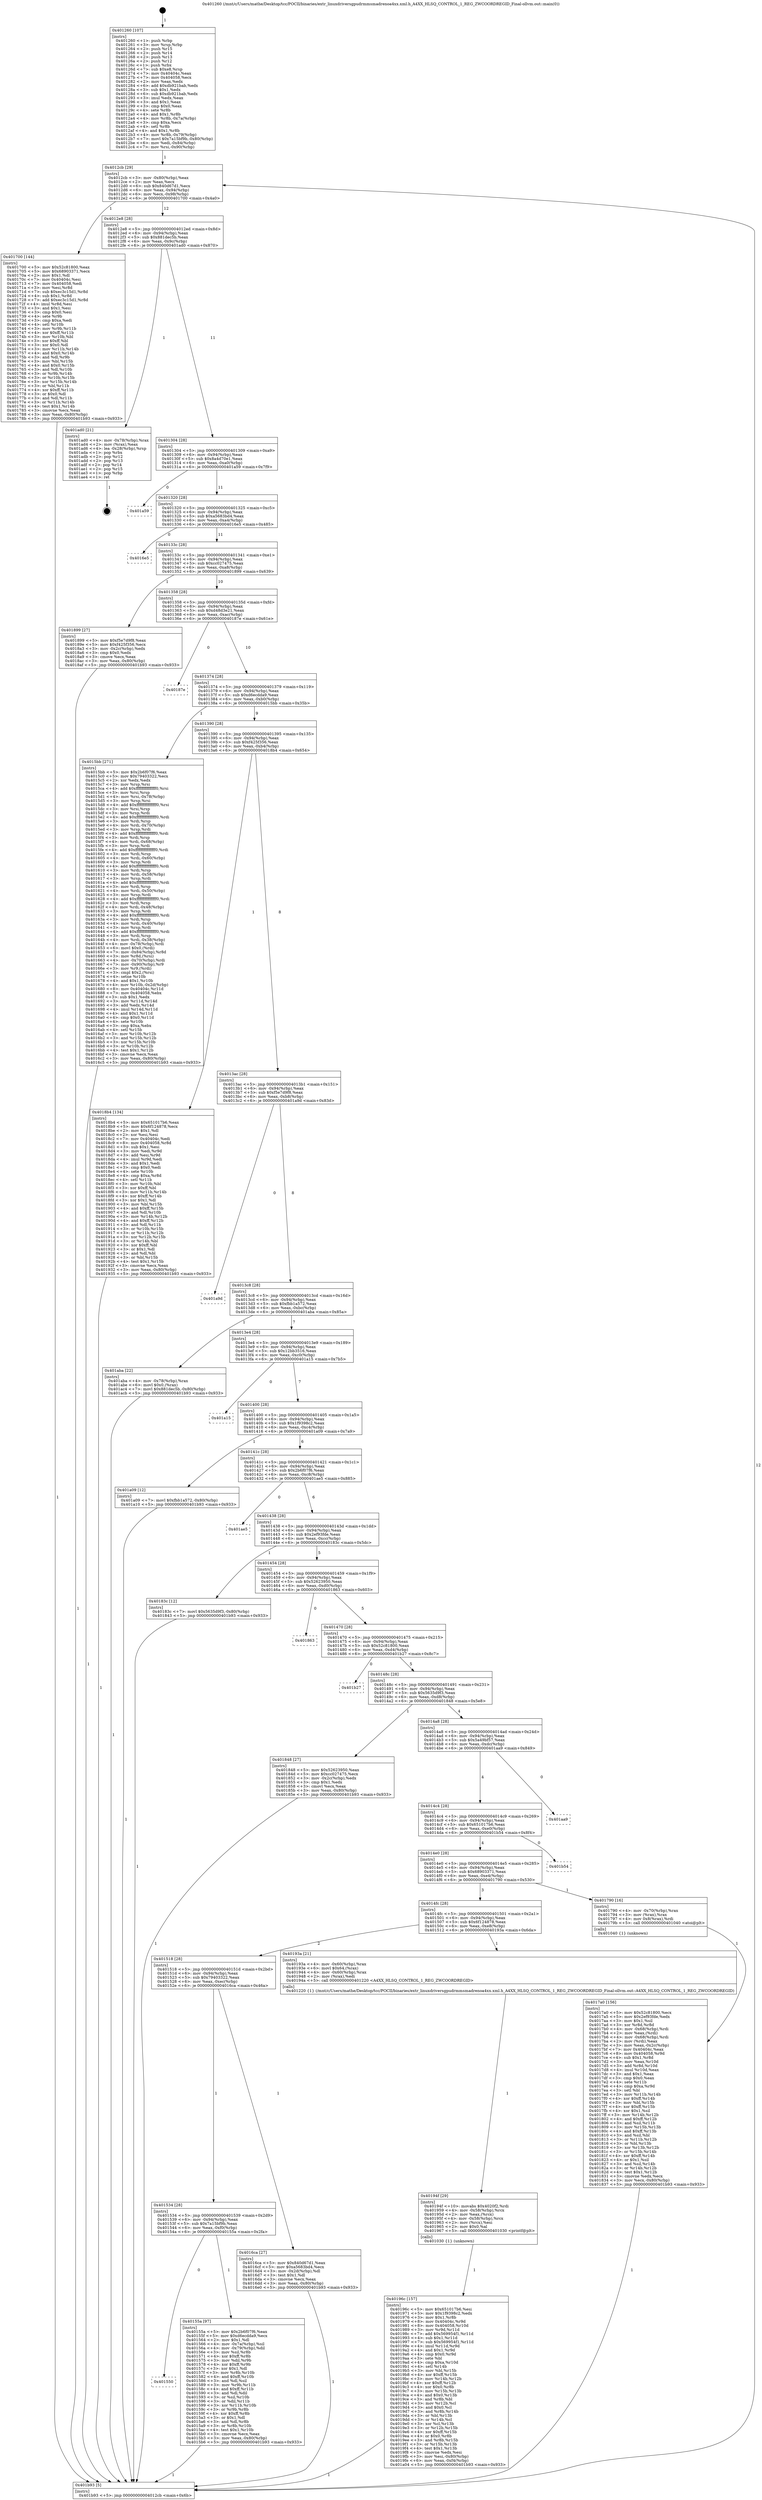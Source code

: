 digraph "0x401260" {
  label = "0x401260 (/mnt/c/Users/mathe/Desktop/tcc/POCII/binaries/extr_linuxdriversgpudrmmsmadrenoa4xx.xml.h_A4XX_HLSQ_CONTROL_1_REG_ZWCOORDREGID_Final-ollvm.out::main(0))"
  labelloc = "t"
  node[shape=record]

  Entry [label="",width=0.3,height=0.3,shape=circle,fillcolor=black,style=filled]
  "0x4012cb" [label="{
     0x4012cb [29]\l
     | [instrs]\l
     &nbsp;&nbsp;0x4012cb \<+3\>: mov -0x80(%rbp),%eax\l
     &nbsp;&nbsp;0x4012ce \<+2\>: mov %eax,%ecx\l
     &nbsp;&nbsp;0x4012d0 \<+6\>: sub $0x840d67d1,%ecx\l
     &nbsp;&nbsp;0x4012d6 \<+6\>: mov %eax,-0x94(%rbp)\l
     &nbsp;&nbsp;0x4012dc \<+6\>: mov %ecx,-0x98(%rbp)\l
     &nbsp;&nbsp;0x4012e2 \<+6\>: je 0000000000401700 \<main+0x4a0\>\l
  }"]
  "0x401700" [label="{
     0x401700 [144]\l
     | [instrs]\l
     &nbsp;&nbsp;0x401700 \<+5\>: mov $0x52c81800,%eax\l
     &nbsp;&nbsp;0x401705 \<+5\>: mov $0x68903371,%ecx\l
     &nbsp;&nbsp;0x40170a \<+2\>: mov $0x1,%dl\l
     &nbsp;&nbsp;0x40170c \<+7\>: mov 0x40404c,%esi\l
     &nbsp;&nbsp;0x401713 \<+7\>: mov 0x404058,%edi\l
     &nbsp;&nbsp;0x40171a \<+3\>: mov %esi,%r8d\l
     &nbsp;&nbsp;0x40171d \<+7\>: sub $0xec3c15d1,%r8d\l
     &nbsp;&nbsp;0x401724 \<+4\>: sub $0x1,%r8d\l
     &nbsp;&nbsp;0x401728 \<+7\>: add $0xec3c15d1,%r8d\l
     &nbsp;&nbsp;0x40172f \<+4\>: imul %r8d,%esi\l
     &nbsp;&nbsp;0x401733 \<+3\>: and $0x1,%esi\l
     &nbsp;&nbsp;0x401736 \<+3\>: cmp $0x0,%esi\l
     &nbsp;&nbsp;0x401739 \<+4\>: sete %r9b\l
     &nbsp;&nbsp;0x40173d \<+3\>: cmp $0xa,%edi\l
     &nbsp;&nbsp;0x401740 \<+4\>: setl %r10b\l
     &nbsp;&nbsp;0x401744 \<+3\>: mov %r9b,%r11b\l
     &nbsp;&nbsp;0x401747 \<+4\>: xor $0xff,%r11b\l
     &nbsp;&nbsp;0x40174b \<+3\>: mov %r10b,%bl\l
     &nbsp;&nbsp;0x40174e \<+3\>: xor $0xff,%bl\l
     &nbsp;&nbsp;0x401751 \<+3\>: xor $0x0,%dl\l
     &nbsp;&nbsp;0x401754 \<+3\>: mov %r11b,%r14b\l
     &nbsp;&nbsp;0x401757 \<+4\>: and $0x0,%r14b\l
     &nbsp;&nbsp;0x40175b \<+3\>: and %dl,%r9b\l
     &nbsp;&nbsp;0x40175e \<+3\>: mov %bl,%r15b\l
     &nbsp;&nbsp;0x401761 \<+4\>: and $0x0,%r15b\l
     &nbsp;&nbsp;0x401765 \<+3\>: and %dl,%r10b\l
     &nbsp;&nbsp;0x401768 \<+3\>: or %r9b,%r14b\l
     &nbsp;&nbsp;0x40176b \<+3\>: or %r10b,%r15b\l
     &nbsp;&nbsp;0x40176e \<+3\>: xor %r15b,%r14b\l
     &nbsp;&nbsp;0x401771 \<+3\>: or %bl,%r11b\l
     &nbsp;&nbsp;0x401774 \<+4\>: xor $0xff,%r11b\l
     &nbsp;&nbsp;0x401778 \<+3\>: or $0x0,%dl\l
     &nbsp;&nbsp;0x40177b \<+3\>: and %dl,%r11b\l
     &nbsp;&nbsp;0x40177e \<+3\>: or %r11b,%r14b\l
     &nbsp;&nbsp;0x401781 \<+4\>: test $0x1,%r14b\l
     &nbsp;&nbsp;0x401785 \<+3\>: cmovne %ecx,%eax\l
     &nbsp;&nbsp;0x401788 \<+3\>: mov %eax,-0x80(%rbp)\l
     &nbsp;&nbsp;0x40178b \<+5\>: jmp 0000000000401b93 \<main+0x933\>\l
  }"]
  "0x4012e8" [label="{
     0x4012e8 [28]\l
     | [instrs]\l
     &nbsp;&nbsp;0x4012e8 \<+5\>: jmp 00000000004012ed \<main+0x8d\>\l
     &nbsp;&nbsp;0x4012ed \<+6\>: mov -0x94(%rbp),%eax\l
     &nbsp;&nbsp;0x4012f3 \<+5\>: sub $0x881dec5b,%eax\l
     &nbsp;&nbsp;0x4012f8 \<+6\>: mov %eax,-0x9c(%rbp)\l
     &nbsp;&nbsp;0x4012fe \<+6\>: je 0000000000401ad0 \<main+0x870\>\l
  }"]
  Exit [label="",width=0.3,height=0.3,shape=circle,fillcolor=black,style=filled,peripheries=2]
  "0x401ad0" [label="{
     0x401ad0 [21]\l
     | [instrs]\l
     &nbsp;&nbsp;0x401ad0 \<+4\>: mov -0x78(%rbp),%rax\l
     &nbsp;&nbsp;0x401ad4 \<+2\>: mov (%rax),%eax\l
     &nbsp;&nbsp;0x401ad6 \<+4\>: lea -0x28(%rbp),%rsp\l
     &nbsp;&nbsp;0x401ada \<+1\>: pop %rbx\l
     &nbsp;&nbsp;0x401adb \<+2\>: pop %r12\l
     &nbsp;&nbsp;0x401add \<+2\>: pop %r13\l
     &nbsp;&nbsp;0x401adf \<+2\>: pop %r14\l
     &nbsp;&nbsp;0x401ae1 \<+2\>: pop %r15\l
     &nbsp;&nbsp;0x401ae3 \<+1\>: pop %rbp\l
     &nbsp;&nbsp;0x401ae4 \<+1\>: ret\l
  }"]
  "0x401304" [label="{
     0x401304 [28]\l
     | [instrs]\l
     &nbsp;&nbsp;0x401304 \<+5\>: jmp 0000000000401309 \<main+0xa9\>\l
     &nbsp;&nbsp;0x401309 \<+6\>: mov -0x94(%rbp),%eax\l
     &nbsp;&nbsp;0x40130f \<+5\>: sub $0x8a4d70e1,%eax\l
     &nbsp;&nbsp;0x401314 \<+6\>: mov %eax,-0xa0(%rbp)\l
     &nbsp;&nbsp;0x40131a \<+6\>: je 0000000000401a59 \<main+0x7f9\>\l
  }"]
  "0x40196c" [label="{
     0x40196c [157]\l
     | [instrs]\l
     &nbsp;&nbsp;0x40196c \<+5\>: mov $0x651017b6,%esi\l
     &nbsp;&nbsp;0x401971 \<+5\>: mov $0x1f9398c2,%edx\l
     &nbsp;&nbsp;0x401976 \<+3\>: mov $0x1,%r8b\l
     &nbsp;&nbsp;0x401979 \<+8\>: mov 0x40404c,%r9d\l
     &nbsp;&nbsp;0x401981 \<+8\>: mov 0x404058,%r10d\l
     &nbsp;&nbsp;0x401989 \<+3\>: mov %r9d,%r11d\l
     &nbsp;&nbsp;0x40198c \<+7\>: add $0x569954f1,%r11d\l
     &nbsp;&nbsp;0x401993 \<+4\>: sub $0x1,%r11d\l
     &nbsp;&nbsp;0x401997 \<+7\>: sub $0x569954f1,%r11d\l
     &nbsp;&nbsp;0x40199e \<+4\>: imul %r11d,%r9d\l
     &nbsp;&nbsp;0x4019a2 \<+4\>: and $0x1,%r9d\l
     &nbsp;&nbsp;0x4019a6 \<+4\>: cmp $0x0,%r9d\l
     &nbsp;&nbsp;0x4019aa \<+3\>: sete %bl\l
     &nbsp;&nbsp;0x4019ad \<+4\>: cmp $0xa,%r10d\l
     &nbsp;&nbsp;0x4019b1 \<+4\>: setl %r14b\l
     &nbsp;&nbsp;0x4019b5 \<+3\>: mov %bl,%r15b\l
     &nbsp;&nbsp;0x4019b8 \<+4\>: xor $0xff,%r15b\l
     &nbsp;&nbsp;0x4019bc \<+3\>: mov %r14b,%r12b\l
     &nbsp;&nbsp;0x4019bf \<+4\>: xor $0xff,%r12b\l
     &nbsp;&nbsp;0x4019c3 \<+4\>: xor $0x0,%r8b\l
     &nbsp;&nbsp;0x4019c7 \<+3\>: mov %r15b,%r13b\l
     &nbsp;&nbsp;0x4019ca \<+4\>: and $0x0,%r13b\l
     &nbsp;&nbsp;0x4019ce \<+3\>: and %r8b,%bl\l
     &nbsp;&nbsp;0x4019d1 \<+3\>: mov %r12b,%cl\l
     &nbsp;&nbsp;0x4019d4 \<+3\>: and $0x0,%cl\l
     &nbsp;&nbsp;0x4019d7 \<+3\>: and %r8b,%r14b\l
     &nbsp;&nbsp;0x4019da \<+3\>: or %bl,%r13b\l
     &nbsp;&nbsp;0x4019dd \<+3\>: or %r14b,%cl\l
     &nbsp;&nbsp;0x4019e0 \<+3\>: xor %cl,%r13b\l
     &nbsp;&nbsp;0x4019e3 \<+3\>: or %r12b,%r15b\l
     &nbsp;&nbsp;0x4019e6 \<+4\>: xor $0xff,%r15b\l
     &nbsp;&nbsp;0x4019ea \<+4\>: or $0x0,%r8b\l
     &nbsp;&nbsp;0x4019ee \<+3\>: and %r8b,%r15b\l
     &nbsp;&nbsp;0x4019f1 \<+3\>: or %r15b,%r13b\l
     &nbsp;&nbsp;0x4019f4 \<+4\>: test $0x1,%r13b\l
     &nbsp;&nbsp;0x4019f8 \<+3\>: cmovne %edx,%esi\l
     &nbsp;&nbsp;0x4019fb \<+3\>: mov %esi,-0x80(%rbp)\l
     &nbsp;&nbsp;0x4019fe \<+6\>: mov %eax,-0xf4(%rbp)\l
     &nbsp;&nbsp;0x401a04 \<+5\>: jmp 0000000000401b93 \<main+0x933\>\l
  }"]
  "0x401a59" [label="{
     0x401a59\l
  }", style=dashed]
  "0x401320" [label="{
     0x401320 [28]\l
     | [instrs]\l
     &nbsp;&nbsp;0x401320 \<+5\>: jmp 0000000000401325 \<main+0xc5\>\l
     &nbsp;&nbsp;0x401325 \<+6\>: mov -0x94(%rbp),%eax\l
     &nbsp;&nbsp;0x40132b \<+5\>: sub $0xa5683bd4,%eax\l
     &nbsp;&nbsp;0x401330 \<+6\>: mov %eax,-0xa4(%rbp)\l
     &nbsp;&nbsp;0x401336 \<+6\>: je 00000000004016e5 \<main+0x485\>\l
  }"]
  "0x40194f" [label="{
     0x40194f [29]\l
     | [instrs]\l
     &nbsp;&nbsp;0x40194f \<+10\>: movabs $0x4020f2,%rdi\l
     &nbsp;&nbsp;0x401959 \<+4\>: mov -0x58(%rbp),%rcx\l
     &nbsp;&nbsp;0x40195d \<+2\>: mov %eax,(%rcx)\l
     &nbsp;&nbsp;0x40195f \<+4\>: mov -0x58(%rbp),%rcx\l
     &nbsp;&nbsp;0x401963 \<+2\>: mov (%rcx),%esi\l
     &nbsp;&nbsp;0x401965 \<+2\>: mov $0x0,%al\l
     &nbsp;&nbsp;0x401967 \<+5\>: call 0000000000401030 \<printf@plt\>\l
     | [calls]\l
     &nbsp;&nbsp;0x401030 \{1\} (unknown)\l
  }"]
  "0x4016e5" [label="{
     0x4016e5\l
  }", style=dashed]
  "0x40133c" [label="{
     0x40133c [28]\l
     | [instrs]\l
     &nbsp;&nbsp;0x40133c \<+5\>: jmp 0000000000401341 \<main+0xe1\>\l
     &nbsp;&nbsp;0x401341 \<+6\>: mov -0x94(%rbp),%eax\l
     &nbsp;&nbsp;0x401347 \<+5\>: sub $0xcc027475,%eax\l
     &nbsp;&nbsp;0x40134c \<+6\>: mov %eax,-0xa8(%rbp)\l
     &nbsp;&nbsp;0x401352 \<+6\>: je 0000000000401899 \<main+0x639\>\l
  }"]
  "0x4017a0" [label="{
     0x4017a0 [156]\l
     | [instrs]\l
     &nbsp;&nbsp;0x4017a0 \<+5\>: mov $0x52c81800,%ecx\l
     &nbsp;&nbsp;0x4017a5 \<+5\>: mov $0x2ef93fde,%edx\l
     &nbsp;&nbsp;0x4017aa \<+3\>: mov $0x1,%sil\l
     &nbsp;&nbsp;0x4017ad \<+3\>: xor %r8d,%r8d\l
     &nbsp;&nbsp;0x4017b0 \<+4\>: mov -0x68(%rbp),%rdi\l
     &nbsp;&nbsp;0x4017b4 \<+2\>: mov %eax,(%rdi)\l
     &nbsp;&nbsp;0x4017b6 \<+4\>: mov -0x68(%rbp),%rdi\l
     &nbsp;&nbsp;0x4017ba \<+2\>: mov (%rdi),%eax\l
     &nbsp;&nbsp;0x4017bc \<+3\>: mov %eax,-0x2c(%rbp)\l
     &nbsp;&nbsp;0x4017bf \<+7\>: mov 0x40404c,%eax\l
     &nbsp;&nbsp;0x4017c6 \<+8\>: mov 0x404058,%r9d\l
     &nbsp;&nbsp;0x4017ce \<+4\>: sub $0x1,%r8d\l
     &nbsp;&nbsp;0x4017d2 \<+3\>: mov %eax,%r10d\l
     &nbsp;&nbsp;0x4017d5 \<+3\>: add %r8d,%r10d\l
     &nbsp;&nbsp;0x4017d8 \<+4\>: imul %r10d,%eax\l
     &nbsp;&nbsp;0x4017dc \<+3\>: and $0x1,%eax\l
     &nbsp;&nbsp;0x4017df \<+3\>: cmp $0x0,%eax\l
     &nbsp;&nbsp;0x4017e2 \<+4\>: sete %r11b\l
     &nbsp;&nbsp;0x4017e6 \<+4\>: cmp $0xa,%r9d\l
     &nbsp;&nbsp;0x4017ea \<+3\>: setl %bl\l
     &nbsp;&nbsp;0x4017ed \<+3\>: mov %r11b,%r14b\l
     &nbsp;&nbsp;0x4017f0 \<+4\>: xor $0xff,%r14b\l
     &nbsp;&nbsp;0x4017f4 \<+3\>: mov %bl,%r15b\l
     &nbsp;&nbsp;0x4017f7 \<+4\>: xor $0xff,%r15b\l
     &nbsp;&nbsp;0x4017fb \<+4\>: xor $0x1,%sil\l
     &nbsp;&nbsp;0x4017ff \<+3\>: mov %r14b,%r12b\l
     &nbsp;&nbsp;0x401802 \<+4\>: and $0xff,%r12b\l
     &nbsp;&nbsp;0x401806 \<+3\>: and %sil,%r11b\l
     &nbsp;&nbsp;0x401809 \<+3\>: mov %r15b,%r13b\l
     &nbsp;&nbsp;0x40180c \<+4\>: and $0xff,%r13b\l
     &nbsp;&nbsp;0x401810 \<+3\>: and %sil,%bl\l
     &nbsp;&nbsp;0x401813 \<+3\>: or %r11b,%r12b\l
     &nbsp;&nbsp;0x401816 \<+3\>: or %bl,%r13b\l
     &nbsp;&nbsp;0x401819 \<+3\>: xor %r13b,%r12b\l
     &nbsp;&nbsp;0x40181c \<+3\>: or %r15b,%r14b\l
     &nbsp;&nbsp;0x40181f \<+4\>: xor $0xff,%r14b\l
     &nbsp;&nbsp;0x401823 \<+4\>: or $0x1,%sil\l
     &nbsp;&nbsp;0x401827 \<+3\>: and %sil,%r14b\l
     &nbsp;&nbsp;0x40182a \<+3\>: or %r14b,%r12b\l
     &nbsp;&nbsp;0x40182d \<+4\>: test $0x1,%r12b\l
     &nbsp;&nbsp;0x401831 \<+3\>: cmovne %edx,%ecx\l
     &nbsp;&nbsp;0x401834 \<+3\>: mov %ecx,-0x80(%rbp)\l
     &nbsp;&nbsp;0x401837 \<+5\>: jmp 0000000000401b93 \<main+0x933\>\l
  }"]
  "0x401899" [label="{
     0x401899 [27]\l
     | [instrs]\l
     &nbsp;&nbsp;0x401899 \<+5\>: mov $0xf5e7d9f8,%eax\l
     &nbsp;&nbsp;0x40189e \<+5\>: mov $0xf425f356,%ecx\l
     &nbsp;&nbsp;0x4018a3 \<+3\>: mov -0x2c(%rbp),%edx\l
     &nbsp;&nbsp;0x4018a6 \<+3\>: cmp $0x0,%edx\l
     &nbsp;&nbsp;0x4018a9 \<+3\>: cmove %ecx,%eax\l
     &nbsp;&nbsp;0x4018ac \<+3\>: mov %eax,-0x80(%rbp)\l
     &nbsp;&nbsp;0x4018af \<+5\>: jmp 0000000000401b93 \<main+0x933\>\l
  }"]
  "0x401358" [label="{
     0x401358 [28]\l
     | [instrs]\l
     &nbsp;&nbsp;0x401358 \<+5\>: jmp 000000000040135d \<main+0xfd\>\l
     &nbsp;&nbsp;0x40135d \<+6\>: mov -0x94(%rbp),%eax\l
     &nbsp;&nbsp;0x401363 \<+5\>: sub $0xd48d3e21,%eax\l
     &nbsp;&nbsp;0x401368 \<+6\>: mov %eax,-0xac(%rbp)\l
     &nbsp;&nbsp;0x40136e \<+6\>: je 000000000040187e \<main+0x61e\>\l
  }"]
  "0x401260" [label="{
     0x401260 [107]\l
     | [instrs]\l
     &nbsp;&nbsp;0x401260 \<+1\>: push %rbp\l
     &nbsp;&nbsp;0x401261 \<+3\>: mov %rsp,%rbp\l
     &nbsp;&nbsp;0x401264 \<+2\>: push %r15\l
     &nbsp;&nbsp;0x401266 \<+2\>: push %r14\l
     &nbsp;&nbsp;0x401268 \<+2\>: push %r13\l
     &nbsp;&nbsp;0x40126a \<+2\>: push %r12\l
     &nbsp;&nbsp;0x40126c \<+1\>: push %rbx\l
     &nbsp;&nbsp;0x40126d \<+7\>: sub $0xe8,%rsp\l
     &nbsp;&nbsp;0x401274 \<+7\>: mov 0x40404c,%eax\l
     &nbsp;&nbsp;0x40127b \<+7\>: mov 0x404058,%ecx\l
     &nbsp;&nbsp;0x401282 \<+2\>: mov %eax,%edx\l
     &nbsp;&nbsp;0x401284 \<+6\>: add $0xdb921bab,%edx\l
     &nbsp;&nbsp;0x40128a \<+3\>: sub $0x1,%edx\l
     &nbsp;&nbsp;0x40128d \<+6\>: sub $0xdb921bab,%edx\l
     &nbsp;&nbsp;0x401293 \<+3\>: imul %edx,%eax\l
     &nbsp;&nbsp;0x401296 \<+3\>: and $0x1,%eax\l
     &nbsp;&nbsp;0x401299 \<+3\>: cmp $0x0,%eax\l
     &nbsp;&nbsp;0x40129c \<+4\>: sete %r8b\l
     &nbsp;&nbsp;0x4012a0 \<+4\>: and $0x1,%r8b\l
     &nbsp;&nbsp;0x4012a4 \<+4\>: mov %r8b,-0x7a(%rbp)\l
     &nbsp;&nbsp;0x4012a8 \<+3\>: cmp $0xa,%ecx\l
     &nbsp;&nbsp;0x4012ab \<+4\>: setl %r8b\l
     &nbsp;&nbsp;0x4012af \<+4\>: and $0x1,%r8b\l
     &nbsp;&nbsp;0x4012b3 \<+4\>: mov %r8b,-0x79(%rbp)\l
     &nbsp;&nbsp;0x4012b7 \<+7\>: movl $0x7a15bf9b,-0x80(%rbp)\l
     &nbsp;&nbsp;0x4012be \<+6\>: mov %edi,-0x84(%rbp)\l
     &nbsp;&nbsp;0x4012c4 \<+7\>: mov %rsi,-0x90(%rbp)\l
  }"]
  "0x40187e" [label="{
     0x40187e\l
  }", style=dashed]
  "0x401374" [label="{
     0x401374 [28]\l
     | [instrs]\l
     &nbsp;&nbsp;0x401374 \<+5\>: jmp 0000000000401379 \<main+0x119\>\l
     &nbsp;&nbsp;0x401379 \<+6\>: mov -0x94(%rbp),%eax\l
     &nbsp;&nbsp;0x40137f \<+5\>: sub $0xd6ecdda9,%eax\l
     &nbsp;&nbsp;0x401384 \<+6\>: mov %eax,-0xb0(%rbp)\l
     &nbsp;&nbsp;0x40138a \<+6\>: je 00000000004015bb \<main+0x35b\>\l
  }"]
  "0x401b93" [label="{
     0x401b93 [5]\l
     | [instrs]\l
     &nbsp;&nbsp;0x401b93 \<+5\>: jmp 00000000004012cb \<main+0x6b\>\l
  }"]
  "0x4015bb" [label="{
     0x4015bb [271]\l
     | [instrs]\l
     &nbsp;&nbsp;0x4015bb \<+5\>: mov $0x2b6f07f6,%eax\l
     &nbsp;&nbsp;0x4015c0 \<+5\>: mov $0x79403322,%ecx\l
     &nbsp;&nbsp;0x4015c5 \<+2\>: xor %edx,%edx\l
     &nbsp;&nbsp;0x4015c7 \<+3\>: mov %rsp,%rsi\l
     &nbsp;&nbsp;0x4015ca \<+4\>: add $0xfffffffffffffff0,%rsi\l
     &nbsp;&nbsp;0x4015ce \<+3\>: mov %rsi,%rsp\l
     &nbsp;&nbsp;0x4015d1 \<+4\>: mov %rsi,-0x78(%rbp)\l
     &nbsp;&nbsp;0x4015d5 \<+3\>: mov %rsp,%rsi\l
     &nbsp;&nbsp;0x4015d8 \<+4\>: add $0xfffffffffffffff0,%rsi\l
     &nbsp;&nbsp;0x4015dc \<+3\>: mov %rsi,%rsp\l
     &nbsp;&nbsp;0x4015df \<+3\>: mov %rsp,%rdi\l
     &nbsp;&nbsp;0x4015e2 \<+4\>: add $0xfffffffffffffff0,%rdi\l
     &nbsp;&nbsp;0x4015e6 \<+3\>: mov %rdi,%rsp\l
     &nbsp;&nbsp;0x4015e9 \<+4\>: mov %rdi,-0x70(%rbp)\l
     &nbsp;&nbsp;0x4015ed \<+3\>: mov %rsp,%rdi\l
     &nbsp;&nbsp;0x4015f0 \<+4\>: add $0xfffffffffffffff0,%rdi\l
     &nbsp;&nbsp;0x4015f4 \<+3\>: mov %rdi,%rsp\l
     &nbsp;&nbsp;0x4015f7 \<+4\>: mov %rdi,-0x68(%rbp)\l
     &nbsp;&nbsp;0x4015fb \<+3\>: mov %rsp,%rdi\l
     &nbsp;&nbsp;0x4015fe \<+4\>: add $0xfffffffffffffff0,%rdi\l
     &nbsp;&nbsp;0x401602 \<+3\>: mov %rdi,%rsp\l
     &nbsp;&nbsp;0x401605 \<+4\>: mov %rdi,-0x60(%rbp)\l
     &nbsp;&nbsp;0x401609 \<+3\>: mov %rsp,%rdi\l
     &nbsp;&nbsp;0x40160c \<+4\>: add $0xfffffffffffffff0,%rdi\l
     &nbsp;&nbsp;0x401610 \<+3\>: mov %rdi,%rsp\l
     &nbsp;&nbsp;0x401613 \<+4\>: mov %rdi,-0x58(%rbp)\l
     &nbsp;&nbsp;0x401617 \<+3\>: mov %rsp,%rdi\l
     &nbsp;&nbsp;0x40161a \<+4\>: add $0xfffffffffffffff0,%rdi\l
     &nbsp;&nbsp;0x40161e \<+3\>: mov %rdi,%rsp\l
     &nbsp;&nbsp;0x401621 \<+4\>: mov %rdi,-0x50(%rbp)\l
     &nbsp;&nbsp;0x401625 \<+3\>: mov %rsp,%rdi\l
     &nbsp;&nbsp;0x401628 \<+4\>: add $0xfffffffffffffff0,%rdi\l
     &nbsp;&nbsp;0x40162c \<+3\>: mov %rdi,%rsp\l
     &nbsp;&nbsp;0x40162f \<+4\>: mov %rdi,-0x48(%rbp)\l
     &nbsp;&nbsp;0x401633 \<+3\>: mov %rsp,%rdi\l
     &nbsp;&nbsp;0x401636 \<+4\>: add $0xfffffffffffffff0,%rdi\l
     &nbsp;&nbsp;0x40163a \<+3\>: mov %rdi,%rsp\l
     &nbsp;&nbsp;0x40163d \<+4\>: mov %rdi,-0x40(%rbp)\l
     &nbsp;&nbsp;0x401641 \<+3\>: mov %rsp,%rdi\l
     &nbsp;&nbsp;0x401644 \<+4\>: add $0xfffffffffffffff0,%rdi\l
     &nbsp;&nbsp;0x401648 \<+3\>: mov %rdi,%rsp\l
     &nbsp;&nbsp;0x40164b \<+4\>: mov %rdi,-0x38(%rbp)\l
     &nbsp;&nbsp;0x40164f \<+4\>: mov -0x78(%rbp),%rdi\l
     &nbsp;&nbsp;0x401653 \<+6\>: movl $0x0,(%rdi)\l
     &nbsp;&nbsp;0x401659 \<+7\>: mov -0x84(%rbp),%r8d\l
     &nbsp;&nbsp;0x401660 \<+3\>: mov %r8d,(%rsi)\l
     &nbsp;&nbsp;0x401663 \<+4\>: mov -0x70(%rbp),%rdi\l
     &nbsp;&nbsp;0x401667 \<+7\>: mov -0x90(%rbp),%r9\l
     &nbsp;&nbsp;0x40166e \<+3\>: mov %r9,(%rdi)\l
     &nbsp;&nbsp;0x401671 \<+3\>: cmpl $0x2,(%rsi)\l
     &nbsp;&nbsp;0x401674 \<+4\>: setne %r10b\l
     &nbsp;&nbsp;0x401678 \<+4\>: and $0x1,%r10b\l
     &nbsp;&nbsp;0x40167c \<+4\>: mov %r10b,-0x2d(%rbp)\l
     &nbsp;&nbsp;0x401680 \<+8\>: mov 0x40404c,%r11d\l
     &nbsp;&nbsp;0x401688 \<+7\>: mov 0x404058,%ebx\l
     &nbsp;&nbsp;0x40168f \<+3\>: sub $0x1,%edx\l
     &nbsp;&nbsp;0x401692 \<+3\>: mov %r11d,%r14d\l
     &nbsp;&nbsp;0x401695 \<+3\>: add %edx,%r14d\l
     &nbsp;&nbsp;0x401698 \<+4\>: imul %r14d,%r11d\l
     &nbsp;&nbsp;0x40169c \<+4\>: and $0x1,%r11d\l
     &nbsp;&nbsp;0x4016a0 \<+4\>: cmp $0x0,%r11d\l
     &nbsp;&nbsp;0x4016a4 \<+4\>: sete %r10b\l
     &nbsp;&nbsp;0x4016a8 \<+3\>: cmp $0xa,%ebx\l
     &nbsp;&nbsp;0x4016ab \<+4\>: setl %r15b\l
     &nbsp;&nbsp;0x4016af \<+3\>: mov %r10b,%r12b\l
     &nbsp;&nbsp;0x4016b2 \<+3\>: and %r15b,%r12b\l
     &nbsp;&nbsp;0x4016b5 \<+3\>: xor %r15b,%r10b\l
     &nbsp;&nbsp;0x4016b8 \<+3\>: or %r10b,%r12b\l
     &nbsp;&nbsp;0x4016bb \<+4\>: test $0x1,%r12b\l
     &nbsp;&nbsp;0x4016bf \<+3\>: cmovne %ecx,%eax\l
     &nbsp;&nbsp;0x4016c2 \<+3\>: mov %eax,-0x80(%rbp)\l
     &nbsp;&nbsp;0x4016c5 \<+5\>: jmp 0000000000401b93 \<main+0x933\>\l
  }"]
  "0x401390" [label="{
     0x401390 [28]\l
     | [instrs]\l
     &nbsp;&nbsp;0x401390 \<+5\>: jmp 0000000000401395 \<main+0x135\>\l
     &nbsp;&nbsp;0x401395 \<+6\>: mov -0x94(%rbp),%eax\l
     &nbsp;&nbsp;0x40139b \<+5\>: sub $0xf425f356,%eax\l
     &nbsp;&nbsp;0x4013a0 \<+6\>: mov %eax,-0xb4(%rbp)\l
     &nbsp;&nbsp;0x4013a6 \<+6\>: je 00000000004018b4 \<main+0x654\>\l
  }"]
  "0x401550" [label="{
     0x401550\l
  }", style=dashed]
  "0x4018b4" [label="{
     0x4018b4 [134]\l
     | [instrs]\l
     &nbsp;&nbsp;0x4018b4 \<+5\>: mov $0x651017b6,%eax\l
     &nbsp;&nbsp;0x4018b9 \<+5\>: mov $0x6f124878,%ecx\l
     &nbsp;&nbsp;0x4018be \<+2\>: mov $0x1,%dl\l
     &nbsp;&nbsp;0x4018c0 \<+2\>: xor %esi,%esi\l
     &nbsp;&nbsp;0x4018c2 \<+7\>: mov 0x40404c,%edi\l
     &nbsp;&nbsp;0x4018c9 \<+8\>: mov 0x404058,%r8d\l
     &nbsp;&nbsp;0x4018d1 \<+3\>: sub $0x1,%esi\l
     &nbsp;&nbsp;0x4018d4 \<+3\>: mov %edi,%r9d\l
     &nbsp;&nbsp;0x4018d7 \<+3\>: add %esi,%r9d\l
     &nbsp;&nbsp;0x4018da \<+4\>: imul %r9d,%edi\l
     &nbsp;&nbsp;0x4018de \<+3\>: and $0x1,%edi\l
     &nbsp;&nbsp;0x4018e1 \<+3\>: cmp $0x0,%edi\l
     &nbsp;&nbsp;0x4018e4 \<+4\>: sete %r10b\l
     &nbsp;&nbsp;0x4018e8 \<+4\>: cmp $0xa,%r8d\l
     &nbsp;&nbsp;0x4018ec \<+4\>: setl %r11b\l
     &nbsp;&nbsp;0x4018f0 \<+3\>: mov %r10b,%bl\l
     &nbsp;&nbsp;0x4018f3 \<+3\>: xor $0xff,%bl\l
     &nbsp;&nbsp;0x4018f6 \<+3\>: mov %r11b,%r14b\l
     &nbsp;&nbsp;0x4018f9 \<+4\>: xor $0xff,%r14b\l
     &nbsp;&nbsp;0x4018fd \<+3\>: xor $0x1,%dl\l
     &nbsp;&nbsp;0x401900 \<+3\>: mov %bl,%r15b\l
     &nbsp;&nbsp;0x401903 \<+4\>: and $0xff,%r15b\l
     &nbsp;&nbsp;0x401907 \<+3\>: and %dl,%r10b\l
     &nbsp;&nbsp;0x40190a \<+3\>: mov %r14b,%r12b\l
     &nbsp;&nbsp;0x40190d \<+4\>: and $0xff,%r12b\l
     &nbsp;&nbsp;0x401911 \<+3\>: and %dl,%r11b\l
     &nbsp;&nbsp;0x401914 \<+3\>: or %r10b,%r15b\l
     &nbsp;&nbsp;0x401917 \<+3\>: or %r11b,%r12b\l
     &nbsp;&nbsp;0x40191a \<+3\>: xor %r12b,%r15b\l
     &nbsp;&nbsp;0x40191d \<+3\>: or %r14b,%bl\l
     &nbsp;&nbsp;0x401920 \<+3\>: xor $0xff,%bl\l
     &nbsp;&nbsp;0x401923 \<+3\>: or $0x1,%dl\l
     &nbsp;&nbsp;0x401926 \<+2\>: and %dl,%bl\l
     &nbsp;&nbsp;0x401928 \<+3\>: or %bl,%r15b\l
     &nbsp;&nbsp;0x40192b \<+4\>: test $0x1,%r15b\l
     &nbsp;&nbsp;0x40192f \<+3\>: cmovne %ecx,%eax\l
     &nbsp;&nbsp;0x401932 \<+3\>: mov %eax,-0x80(%rbp)\l
     &nbsp;&nbsp;0x401935 \<+5\>: jmp 0000000000401b93 \<main+0x933\>\l
  }"]
  "0x4013ac" [label="{
     0x4013ac [28]\l
     | [instrs]\l
     &nbsp;&nbsp;0x4013ac \<+5\>: jmp 00000000004013b1 \<main+0x151\>\l
     &nbsp;&nbsp;0x4013b1 \<+6\>: mov -0x94(%rbp),%eax\l
     &nbsp;&nbsp;0x4013b7 \<+5\>: sub $0xf5e7d9f8,%eax\l
     &nbsp;&nbsp;0x4013bc \<+6\>: mov %eax,-0xb8(%rbp)\l
     &nbsp;&nbsp;0x4013c2 \<+6\>: je 0000000000401a9d \<main+0x83d\>\l
  }"]
  "0x40155a" [label="{
     0x40155a [97]\l
     | [instrs]\l
     &nbsp;&nbsp;0x40155a \<+5\>: mov $0x2b6f07f6,%eax\l
     &nbsp;&nbsp;0x40155f \<+5\>: mov $0xd6ecdda9,%ecx\l
     &nbsp;&nbsp;0x401564 \<+2\>: mov $0x1,%dl\l
     &nbsp;&nbsp;0x401566 \<+4\>: mov -0x7a(%rbp),%sil\l
     &nbsp;&nbsp;0x40156a \<+4\>: mov -0x79(%rbp),%dil\l
     &nbsp;&nbsp;0x40156e \<+3\>: mov %sil,%r8b\l
     &nbsp;&nbsp;0x401571 \<+4\>: xor $0xff,%r8b\l
     &nbsp;&nbsp;0x401575 \<+3\>: mov %dil,%r9b\l
     &nbsp;&nbsp;0x401578 \<+4\>: xor $0xff,%r9b\l
     &nbsp;&nbsp;0x40157c \<+3\>: xor $0x1,%dl\l
     &nbsp;&nbsp;0x40157f \<+3\>: mov %r8b,%r10b\l
     &nbsp;&nbsp;0x401582 \<+4\>: and $0xff,%r10b\l
     &nbsp;&nbsp;0x401586 \<+3\>: and %dl,%sil\l
     &nbsp;&nbsp;0x401589 \<+3\>: mov %r9b,%r11b\l
     &nbsp;&nbsp;0x40158c \<+4\>: and $0xff,%r11b\l
     &nbsp;&nbsp;0x401590 \<+3\>: and %dl,%dil\l
     &nbsp;&nbsp;0x401593 \<+3\>: or %sil,%r10b\l
     &nbsp;&nbsp;0x401596 \<+3\>: or %dil,%r11b\l
     &nbsp;&nbsp;0x401599 \<+3\>: xor %r11b,%r10b\l
     &nbsp;&nbsp;0x40159c \<+3\>: or %r9b,%r8b\l
     &nbsp;&nbsp;0x40159f \<+4\>: xor $0xff,%r8b\l
     &nbsp;&nbsp;0x4015a3 \<+3\>: or $0x1,%dl\l
     &nbsp;&nbsp;0x4015a6 \<+3\>: and %dl,%r8b\l
     &nbsp;&nbsp;0x4015a9 \<+3\>: or %r8b,%r10b\l
     &nbsp;&nbsp;0x4015ac \<+4\>: test $0x1,%r10b\l
     &nbsp;&nbsp;0x4015b0 \<+3\>: cmovne %ecx,%eax\l
     &nbsp;&nbsp;0x4015b3 \<+3\>: mov %eax,-0x80(%rbp)\l
     &nbsp;&nbsp;0x4015b6 \<+5\>: jmp 0000000000401b93 \<main+0x933\>\l
  }"]
  "0x401a9d" [label="{
     0x401a9d\l
  }", style=dashed]
  "0x4013c8" [label="{
     0x4013c8 [28]\l
     | [instrs]\l
     &nbsp;&nbsp;0x4013c8 \<+5\>: jmp 00000000004013cd \<main+0x16d\>\l
     &nbsp;&nbsp;0x4013cd \<+6\>: mov -0x94(%rbp),%eax\l
     &nbsp;&nbsp;0x4013d3 \<+5\>: sub $0xfbb1a572,%eax\l
     &nbsp;&nbsp;0x4013d8 \<+6\>: mov %eax,-0xbc(%rbp)\l
     &nbsp;&nbsp;0x4013de \<+6\>: je 0000000000401aba \<main+0x85a\>\l
  }"]
  "0x401534" [label="{
     0x401534 [28]\l
     | [instrs]\l
     &nbsp;&nbsp;0x401534 \<+5\>: jmp 0000000000401539 \<main+0x2d9\>\l
     &nbsp;&nbsp;0x401539 \<+6\>: mov -0x94(%rbp),%eax\l
     &nbsp;&nbsp;0x40153f \<+5\>: sub $0x7a15bf9b,%eax\l
     &nbsp;&nbsp;0x401544 \<+6\>: mov %eax,-0xf0(%rbp)\l
     &nbsp;&nbsp;0x40154a \<+6\>: je 000000000040155a \<main+0x2fa\>\l
  }"]
  "0x401aba" [label="{
     0x401aba [22]\l
     | [instrs]\l
     &nbsp;&nbsp;0x401aba \<+4\>: mov -0x78(%rbp),%rax\l
     &nbsp;&nbsp;0x401abe \<+6\>: movl $0x0,(%rax)\l
     &nbsp;&nbsp;0x401ac4 \<+7\>: movl $0x881dec5b,-0x80(%rbp)\l
     &nbsp;&nbsp;0x401acb \<+5\>: jmp 0000000000401b93 \<main+0x933\>\l
  }"]
  "0x4013e4" [label="{
     0x4013e4 [28]\l
     | [instrs]\l
     &nbsp;&nbsp;0x4013e4 \<+5\>: jmp 00000000004013e9 \<main+0x189\>\l
     &nbsp;&nbsp;0x4013e9 \<+6\>: mov -0x94(%rbp),%eax\l
     &nbsp;&nbsp;0x4013ef \<+5\>: sub $0x12bb3516,%eax\l
     &nbsp;&nbsp;0x4013f4 \<+6\>: mov %eax,-0xc0(%rbp)\l
     &nbsp;&nbsp;0x4013fa \<+6\>: je 0000000000401a15 \<main+0x7b5\>\l
  }"]
  "0x4016ca" [label="{
     0x4016ca [27]\l
     | [instrs]\l
     &nbsp;&nbsp;0x4016ca \<+5\>: mov $0x840d67d1,%eax\l
     &nbsp;&nbsp;0x4016cf \<+5\>: mov $0xa5683bd4,%ecx\l
     &nbsp;&nbsp;0x4016d4 \<+3\>: mov -0x2d(%rbp),%dl\l
     &nbsp;&nbsp;0x4016d7 \<+3\>: test $0x1,%dl\l
     &nbsp;&nbsp;0x4016da \<+3\>: cmovne %ecx,%eax\l
     &nbsp;&nbsp;0x4016dd \<+3\>: mov %eax,-0x80(%rbp)\l
     &nbsp;&nbsp;0x4016e0 \<+5\>: jmp 0000000000401b93 \<main+0x933\>\l
  }"]
  "0x401a15" [label="{
     0x401a15\l
  }", style=dashed]
  "0x401400" [label="{
     0x401400 [28]\l
     | [instrs]\l
     &nbsp;&nbsp;0x401400 \<+5\>: jmp 0000000000401405 \<main+0x1a5\>\l
     &nbsp;&nbsp;0x401405 \<+6\>: mov -0x94(%rbp),%eax\l
     &nbsp;&nbsp;0x40140b \<+5\>: sub $0x1f9398c2,%eax\l
     &nbsp;&nbsp;0x401410 \<+6\>: mov %eax,-0xc4(%rbp)\l
     &nbsp;&nbsp;0x401416 \<+6\>: je 0000000000401a09 \<main+0x7a9\>\l
  }"]
  "0x401518" [label="{
     0x401518 [28]\l
     | [instrs]\l
     &nbsp;&nbsp;0x401518 \<+5\>: jmp 000000000040151d \<main+0x2bd\>\l
     &nbsp;&nbsp;0x40151d \<+6\>: mov -0x94(%rbp),%eax\l
     &nbsp;&nbsp;0x401523 \<+5\>: sub $0x79403322,%eax\l
     &nbsp;&nbsp;0x401528 \<+6\>: mov %eax,-0xec(%rbp)\l
     &nbsp;&nbsp;0x40152e \<+6\>: je 00000000004016ca \<main+0x46a\>\l
  }"]
  "0x401a09" [label="{
     0x401a09 [12]\l
     | [instrs]\l
     &nbsp;&nbsp;0x401a09 \<+7\>: movl $0xfbb1a572,-0x80(%rbp)\l
     &nbsp;&nbsp;0x401a10 \<+5\>: jmp 0000000000401b93 \<main+0x933\>\l
  }"]
  "0x40141c" [label="{
     0x40141c [28]\l
     | [instrs]\l
     &nbsp;&nbsp;0x40141c \<+5\>: jmp 0000000000401421 \<main+0x1c1\>\l
     &nbsp;&nbsp;0x401421 \<+6\>: mov -0x94(%rbp),%eax\l
     &nbsp;&nbsp;0x401427 \<+5\>: sub $0x2b6f07f6,%eax\l
     &nbsp;&nbsp;0x40142c \<+6\>: mov %eax,-0xc8(%rbp)\l
     &nbsp;&nbsp;0x401432 \<+6\>: je 0000000000401ae5 \<main+0x885\>\l
  }"]
  "0x40193a" [label="{
     0x40193a [21]\l
     | [instrs]\l
     &nbsp;&nbsp;0x40193a \<+4\>: mov -0x60(%rbp),%rax\l
     &nbsp;&nbsp;0x40193e \<+6\>: movl $0x64,(%rax)\l
     &nbsp;&nbsp;0x401944 \<+4\>: mov -0x60(%rbp),%rax\l
     &nbsp;&nbsp;0x401948 \<+2\>: mov (%rax),%edi\l
     &nbsp;&nbsp;0x40194a \<+5\>: call 0000000000401220 \<A4XX_HLSQ_CONTROL_1_REG_ZWCOORDREGID\>\l
     | [calls]\l
     &nbsp;&nbsp;0x401220 \{1\} (/mnt/c/Users/mathe/Desktop/tcc/POCII/binaries/extr_linuxdriversgpudrmmsmadrenoa4xx.xml.h_A4XX_HLSQ_CONTROL_1_REG_ZWCOORDREGID_Final-ollvm.out::A4XX_HLSQ_CONTROL_1_REG_ZWCOORDREGID)\l
  }"]
  "0x401ae5" [label="{
     0x401ae5\l
  }", style=dashed]
  "0x401438" [label="{
     0x401438 [28]\l
     | [instrs]\l
     &nbsp;&nbsp;0x401438 \<+5\>: jmp 000000000040143d \<main+0x1dd\>\l
     &nbsp;&nbsp;0x40143d \<+6\>: mov -0x94(%rbp),%eax\l
     &nbsp;&nbsp;0x401443 \<+5\>: sub $0x2ef93fde,%eax\l
     &nbsp;&nbsp;0x401448 \<+6\>: mov %eax,-0xcc(%rbp)\l
     &nbsp;&nbsp;0x40144e \<+6\>: je 000000000040183c \<main+0x5dc\>\l
  }"]
  "0x4014fc" [label="{
     0x4014fc [28]\l
     | [instrs]\l
     &nbsp;&nbsp;0x4014fc \<+5\>: jmp 0000000000401501 \<main+0x2a1\>\l
     &nbsp;&nbsp;0x401501 \<+6\>: mov -0x94(%rbp),%eax\l
     &nbsp;&nbsp;0x401507 \<+5\>: sub $0x6f124878,%eax\l
     &nbsp;&nbsp;0x40150c \<+6\>: mov %eax,-0xe8(%rbp)\l
     &nbsp;&nbsp;0x401512 \<+6\>: je 000000000040193a \<main+0x6da\>\l
  }"]
  "0x40183c" [label="{
     0x40183c [12]\l
     | [instrs]\l
     &nbsp;&nbsp;0x40183c \<+7\>: movl $0x5635d9f3,-0x80(%rbp)\l
     &nbsp;&nbsp;0x401843 \<+5\>: jmp 0000000000401b93 \<main+0x933\>\l
  }"]
  "0x401454" [label="{
     0x401454 [28]\l
     | [instrs]\l
     &nbsp;&nbsp;0x401454 \<+5\>: jmp 0000000000401459 \<main+0x1f9\>\l
     &nbsp;&nbsp;0x401459 \<+6\>: mov -0x94(%rbp),%eax\l
     &nbsp;&nbsp;0x40145f \<+5\>: sub $0x52623950,%eax\l
     &nbsp;&nbsp;0x401464 \<+6\>: mov %eax,-0xd0(%rbp)\l
     &nbsp;&nbsp;0x40146a \<+6\>: je 0000000000401863 \<main+0x603\>\l
  }"]
  "0x401790" [label="{
     0x401790 [16]\l
     | [instrs]\l
     &nbsp;&nbsp;0x401790 \<+4\>: mov -0x70(%rbp),%rax\l
     &nbsp;&nbsp;0x401794 \<+3\>: mov (%rax),%rax\l
     &nbsp;&nbsp;0x401797 \<+4\>: mov 0x8(%rax),%rdi\l
     &nbsp;&nbsp;0x40179b \<+5\>: call 0000000000401040 \<atoi@plt\>\l
     | [calls]\l
     &nbsp;&nbsp;0x401040 \{1\} (unknown)\l
  }"]
  "0x401863" [label="{
     0x401863\l
  }", style=dashed]
  "0x401470" [label="{
     0x401470 [28]\l
     | [instrs]\l
     &nbsp;&nbsp;0x401470 \<+5\>: jmp 0000000000401475 \<main+0x215\>\l
     &nbsp;&nbsp;0x401475 \<+6\>: mov -0x94(%rbp),%eax\l
     &nbsp;&nbsp;0x40147b \<+5\>: sub $0x52c81800,%eax\l
     &nbsp;&nbsp;0x401480 \<+6\>: mov %eax,-0xd4(%rbp)\l
     &nbsp;&nbsp;0x401486 \<+6\>: je 0000000000401b27 \<main+0x8c7\>\l
  }"]
  "0x4014e0" [label="{
     0x4014e0 [28]\l
     | [instrs]\l
     &nbsp;&nbsp;0x4014e0 \<+5\>: jmp 00000000004014e5 \<main+0x285\>\l
     &nbsp;&nbsp;0x4014e5 \<+6\>: mov -0x94(%rbp),%eax\l
     &nbsp;&nbsp;0x4014eb \<+5\>: sub $0x68903371,%eax\l
     &nbsp;&nbsp;0x4014f0 \<+6\>: mov %eax,-0xe4(%rbp)\l
     &nbsp;&nbsp;0x4014f6 \<+6\>: je 0000000000401790 \<main+0x530\>\l
  }"]
  "0x401b27" [label="{
     0x401b27\l
  }", style=dashed]
  "0x40148c" [label="{
     0x40148c [28]\l
     | [instrs]\l
     &nbsp;&nbsp;0x40148c \<+5\>: jmp 0000000000401491 \<main+0x231\>\l
     &nbsp;&nbsp;0x401491 \<+6\>: mov -0x94(%rbp),%eax\l
     &nbsp;&nbsp;0x401497 \<+5\>: sub $0x5635d9f3,%eax\l
     &nbsp;&nbsp;0x40149c \<+6\>: mov %eax,-0xd8(%rbp)\l
     &nbsp;&nbsp;0x4014a2 \<+6\>: je 0000000000401848 \<main+0x5e8\>\l
  }"]
  "0x401b54" [label="{
     0x401b54\l
  }", style=dashed]
  "0x401848" [label="{
     0x401848 [27]\l
     | [instrs]\l
     &nbsp;&nbsp;0x401848 \<+5\>: mov $0x52623950,%eax\l
     &nbsp;&nbsp;0x40184d \<+5\>: mov $0xcc027475,%ecx\l
     &nbsp;&nbsp;0x401852 \<+3\>: mov -0x2c(%rbp),%edx\l
     &nbsp;&nbsp;0x401855 \<+3\>: cmp $0x1,%edx\l
     &nbsp;&nbsp;0x401858 \<+3\>: cmovl %ecx,%eax\l
     &nbsp;&nbsp;0x40185b \<+3\>: mov %eax,-0x80(%rbp)\l
     &nbsp;&nbsp;0x40185e \<+5\>: jmp 0000000000401b93 \<main+0x933\>\l
  }"]
  "0x4014a8" [label="{
     0x4014a8 [28]\l
     | [instrs]\l
     &nbsp;&nbsp;0x4014a8 \<+5\>: jmp 00000000004014ad \<main+0x24d\>\l
     &nbsp;&nbsp;0x4014ad \<+6\>: mov -0x94(%rbp),%eax\l
     &nbsp;&nbsp;0x4014b3 \<+5\>: sub $0x5a49bf57,%eax\l
     &nbsp;&nbsp;0x4014b8 \<+6\>: mov %eax,-0xdc(%rbp)\l
     &nbsp;&nbsp;0x4014be \<+6\>: je 0000000000401aa9 \<main+0x849\>\l
  }"]
  "0x4014c4" [label="{
     0x4014c4 [28]\l
     | [instrs]\l
     &nbsp;&nbsp;0x4014c4 \<+5\>: jmp 00000000004014c9 \<main+0x269\>\l
     &nbsp;&nbsp;0x4014c9 \<+6\>: mov -0x94(%rbp),%eax\l
     &nbsp;&nbsp;0x4014cf \<+5\>: sub $0x651017b6,%eax\l
     &nbsp;&nbsp;0x4014d4 \<+6\>: mov %eax,-0xe0(%rbp)\l
     &nbsp;&nbsp;0x4014da \<+6\>: je 0000000000401b54 \<main+0x8f4\>\l
  }"]
  "0x401aa9" [label="{
     0x401aa9\l
  }", style=dashed]
  Entry -> "0x401260" [label=" 1"]
  "0x4012cb" -> "0x401700" [label=" 1"]
  "0x4012cb" -> "0x4012e8" [label=" 12"]
  "0x401ad0" -> Exit [label=" 1"]
  "0x4012e8" -> "0x401ad0" [label=" 1"]
  "0x4012e8" -> "0x401304" [label=" 11"]
  "0x401aba" -> "0x401b93" [label=" 1"]
  "0x401304" -> "0x401a59" [label=" 0"]
  "0x401304" -> "0x401320" [label=" 11"]
  "0x401a09" -> "0x401b93" [label=" 1"]
  "0x401320" -> "0x4016e5" [label=" 0"]
  "0x401320" -> "0x40133c" [label=" 11"]
  "0x40196c" -> "0x401b93" [label=" 1"]
  "0x40133c" -> "0x401899" [label=" 1"]
  "0x40133c" -> "0x401358" [label=" 10"]
  "0x40194f" -> "0x40196c" [label=" 1"]
  "0x401358" -> "0x40187e" [label=" 0"]
  "0x401358" -> "0x401374" [label=" 10"]
  "0x4018b4" -> "0x401b93" [label=" 1"]
  "0x401374" -> "0x4015bb" [label=" 1"]
  "0x401374" -> "0x401390" [label=" 9"]
  "0x401899" -> "0x401b93" [label=" 1"]
  "0x401390" -> "0x4018b4" [label=" 1"]
  "0x401390" -> "0x4013ac" [label=" 8"]
  "0x401848" -> "0x401b93" [label=" 1"]
  "0x4013ac" -> "0x401a9d" [label=" 0"]
  "0x4013ac" -> "0x4013c8" [label=" 8"]
  "0x40183c" -> "0x401b93" [label=" 1"]
  "0x4013c8" -> "0x401aba" [label=" 1"]
  "0x4013c8" -> "0x4013e4" [label=" 7"]
  "0x401790" -> "0x4017a0" [label=" 1"]
  "0x4013e4" -> "0x401a15" [label=" 0"]
  "0x4013e4" -> "0x401400" [label=" 7"]
  "0x401700" -> "0x401b93" [label=" 1"]
  "0x401400" -> "0x401a09" [label=" 1"]
  "0x401400" -> "0x40141c" [label=" 6"]
  "0x4015bb" -> "0x401b93" [label=" 1"]
  "0x40141c" -> "0x401ae5" [label=" 0"]
  "0x40141c" -> "0x401438" [label=" 6"]
  "0x40193a" -> "0x40194f" [label=" 1"]
  "0x401438" -> "0x40183c" [label=" 1"]
  "0x401438" -> "0x401454" [label=" 5"]
  "0x401260" -> "0x4012cb" [label=" 1"]
  "0x401454" -> "0x401863" [label=" 0"]
  "0x401454" -> "0x401470" [label=" 5"]
  "0x40155a" -> "0x401b93" [label=" 1"]
  "0x401470" -> "0x401b27" [label=" 0"]
  "0x401470" -> "0x40148c" [label=" 5"]
  "0x401534" -> "0x40155a" [label=" 1"]
  "0x40148c" -> "0x401848" [label=" 1"]
  "0x40148c" -> "0x4014a8" [label=" 4"]
  "0x4017a0" -> "0x401b93" [label=" 1"]
  "0x4014a8" -> "0x401aa9" [label=" 0"]
  "0x4014a8" -> "0x4014c4" [label=" 4"]
  "0x401518" -> "0x401534" [label=" 1"]
  "0x4014c4" -> "0x401b54" [label=" 0"]
  "0x4014c4" -> "0x4014e0" [label=" 4"]
  "0x401534" -> "0x401550" [label=" 0"]
  "0x4014e0" -> "0x401790" [label=" 1"]
  "0x4014e0" -> "0x4014fc" [label=" 3"]
  "0x401b93" -> "0x4012cb" [label=" 12"]
  "0x4014fc" -> "0x40193a" [label=" 1"]
  "0x4014fc" -> "0x401518" [label=" 2"]
  "0x4016ca" -> "0x401b93" [label=" 1"]
  "0x401518" -> "0x4016ca" [label=" 1"]
}
